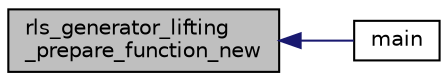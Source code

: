 digraph "rls_generator_lifting_prepare_function_new"
{
  edge [fontname="Helvetica",fontsize="10",labelfontname="Helvetica",labelfontsize="10"];
  node [fontname="Helvetica",fontsize="10",shape=record];
  rankdir="LR";
  Node73 [label="rls_generator_lifting\l_prepare_function_new",height=0.2,width=0.4,color="black", fillcolor="grey75", style="filled", fontcolor="black"];
  Node73 -> Node74 [dir="back",color="midnightblue",fontsize="10",style="solid",fontname="Helvetica"];
  Node74 [label="main",height=0.2,width=0.4,color="black", fillcolor="white", style="filled",URL="$db/d50/regular__ls_8_c.html#a217dbf8b442f20279ea00b898af96f52"];
}
